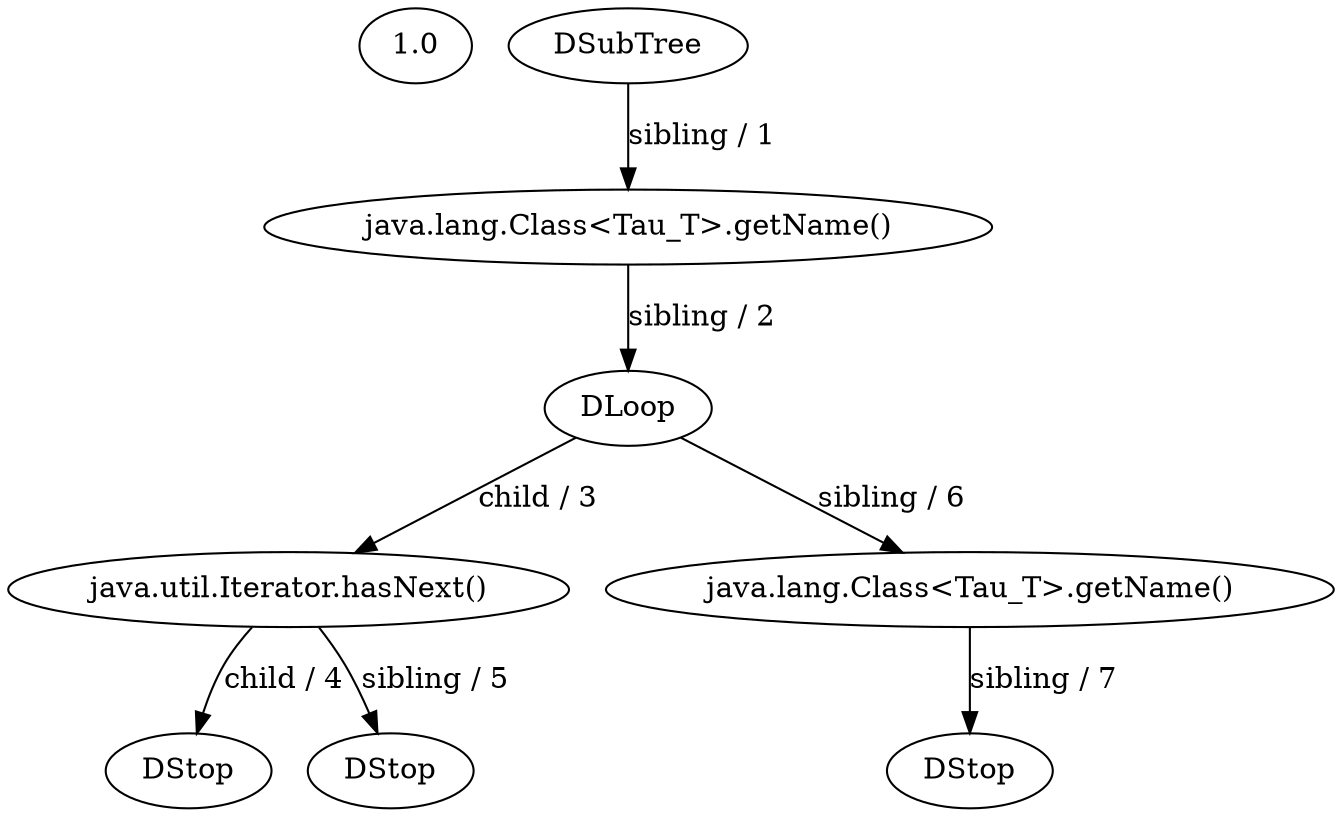 // Program AST
digraph {
	1.0 [label=1.0]
	0 [label=DSubTree]
	1 [label="java.lang.Class<Tau_T>.getName()"]
	0 -> 1 [label="sibling / 1" constraint=true direction=LR]
	2 [label=DLoop]
	1 -> 2 [label="sibling / 2" constraint=true direction=LR]
	3 [label="java.util.Iterator.hasNext()"]
	2 -> 3 [label="child / 3" constraint=true direction=LR]
	4 [label=DStop]
	3 -> 4 [label="child / 4" constraint=true direction=LR]
	5 [label=DStop]
	3 -> 5 [label="sibling / 5" constraint=true direction=LR]
	6 [label="java.lang.Class<Tau_T>.getName()"]
	2 -> 6 [label="sibling / 6" constraint=true direction=LR]
	7 [label=DStop]
	6 -> 7 [label="sibling / 7" constraint=true direction=LR]
}
